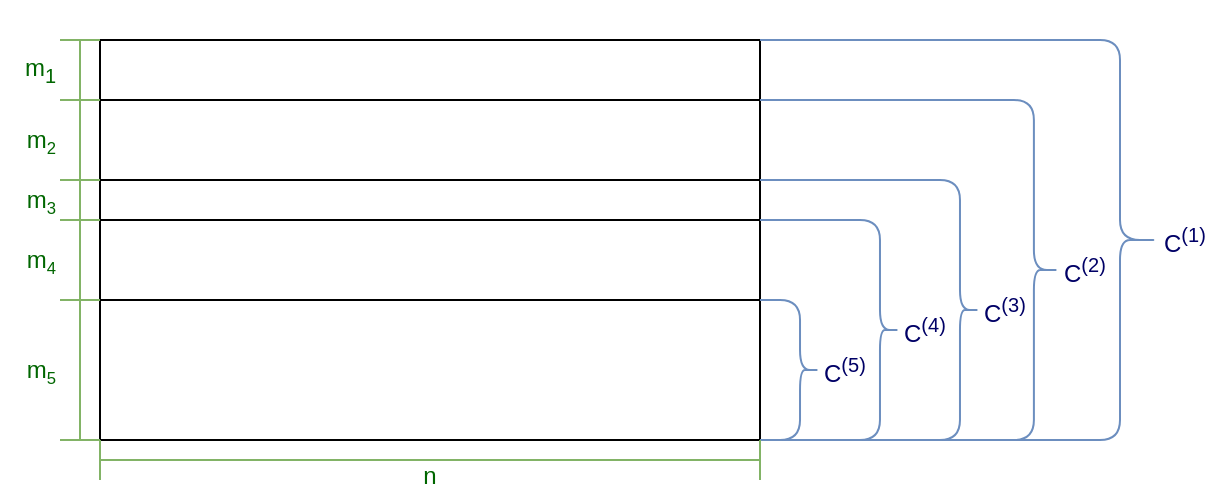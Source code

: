 <?xml version="1.0" encoding="UTF-8"?>
<mxfile version="20.4.0" type="device"><diagram id="w1aV5aGeJXDh_f2LGJvA" name="Page-1"><mxGraphModel dx="865" dy="434" grid="1" gridSize="10" guides="1" tooltips="1" connect="1" arrows="1" fold="1" page="1" pageScale="1" pageWidth="850" pageHeight="1100" math="0" shadow="0"><root><mxCell id="0"/><mxCell id="1" parent="0"/><mxCell id="C0NpeZSGIne3diMkxUeR-5" value="" style="rounded=0;whiteSpace=wrap;html=1;fillColor=none;strokeColor=none;" vertex="1" parent="1"><mxGeometry x="140" y="100" width="610" height="250" as="geometry"/></mxCell><mxCell id="C0NpeZSGIne3diMkxUeR-3" value="" style="rounded=0;whiteSpace=wrap;html=1;" vertex="1" parent="1"><mxGeometry x="190" y="150" width="330" height="40" as="geometry"/></mxCell><mxCell id="C0NpeZSGIne3diMkxUeR-6" value="" style="rounded=0;whiteSpace=wrap;html=1;" vertex="1" parent="1"><mxGeometry x="190" y="190" width="330" height="20" as="geometry"/></mxCell><mxCell id="C0NpeZSGIne3diMkxUeR-7" value="" style="rounded=0;whiteSpace=wrap;html=1;" vertex="1" parent="1"><mxGeometry x="190" y="210" width="330" height="40" as="geometry"/></mxCell><mxCell id="C0NpeZSGIne3diMkxUeR-8" value="" style="rounded=0;whiteSpace=wrap;html=1;" vertex="1" parent="1"><mxGeometry x="190" y="250" width="330" height="70" as="geometry"/></mxCell><mxCell id="C0NpeZSGIne3diMkxUeR-10" value="" style="rounded=0;whiteSpace=wrap;html=1;" vertex="1" parent="1"><mxGeometry x="190" y="120" width="330" height="30" as="geometry"/></mxCell><mxCell id="C0NpeZSGIne3diMkxUeR-11" value="C&lt;sup&gt;(1)&lt;/sup&gt;" style="shape=curlyBracket;whiteSpace=wrap;html=1;rounded=1;flipH=1;size=0.1;labelPosition=right;verticalLabelPosition=middle;align=left;verticalAlign=middle;fillColor=#dae8fc;gradientColor=#7ea6e0;strokeColor=#6c8ebf;fontColor=#000066;" vertex="1" parent="1"><mxGeometry x="520" y="120" width="200" height="200" as="geometry"/></mxCell><mxCell id="C0NpeZSGIne3diMkxUeR-12" value="C&lt;sup&gt;(2)&lt;/sup&gt;" style="shape=curlyBracket;whiteSpace=wrap;html=1;rounded=1;flipH=1;size=0.087;labelPosition=right;verticalLabelPosition=middle;align=left;verticalAlign=middle;fillColor=#dae8fc;gradientColor=#7ea6e0;strokeColor=#6c8ebf;fontColor=#000066;" vertex="1" parent="1"><mxGeometry x="520" y="150" width="150" height="170" as="geometry"/></mxCell><mxCell id="C0NpeZSGIne3diMkxUeR-13" value="C&lt;sup&gt;(3)&lt;/sup&gt;" style="shape=curlyBracket;whiteSpace=wrap;html=1;rounded=1;flipH=1;size=0.091;labelPosition=right;verticalLabelPosition=middle;align=left;verticalAlign=middle;fillColor=#dae8fc;gradientColor=#7ea6e0;strokeColor=#6c8ebf;fontColor=#000066;" vertex="1" parent="1"><mxGeometry x="520" y="190" width="110" height="130" as="geometry"/></mxCell><mxCell id="C0NpeZSGIne3diMkxUeR-14" value="C&lt;sup&gt;(4)&lt;/sup&gt;" style="shape=curlyBracket;whiteSpace=wrap;html=1;rounded=1;flipH=1;size=0.143;labelPosition=right;verticalLabelPosition=middle;align=left;verticalAlign=middle;fillColor=#dae8fc;gradientColor=#7ea6e0;strokeColor=#6c8ebf;fontColor=#000066;" vertex="1" parent="1"><mxGeometry x="520" y="210" width="70" height="110" as="geometry"/></mxCell><mxCell id="C0NpeZSGIne3diMkxUeR-15" value="C&lt;sup&gt;(5)&lt;/sup&gt;" style="shape=curlyBracket;whiteSpace=wrap;html=1;rounded=1;flipH=1;size=0.333;align=left;labelPosition=right;verticalLabelPosition=middle;verticalAlign=middle;fillColor=#dae8fc;gradientColor=#7ea6e0;strokeColor=#6c8ebf;fontColor=#000066;" vertex="1" parent="1"><mxGeometry x="520" y="250" width="30" height="70" as="geometry"/></mxCell><mxCell id="C0NpeZSGIne3diMkxUeR-18" value="&lt;br&gt;n" style="shape=crossbar;whiteSpace=wrap;html=1;rounded=1;labelPosition=center;verticalLabelPosition=middle;align=center;verticalAlign=middle;fillColor=#d5e8d4;gradientColor=#97d077;strokeColor=#82b366;fontColor=#006600;" vertex="1" parent="1"><mxGeometry x="190" y="320" width="330" height="20" as="geometry"/></mxCell><mxCell id="C0NpeZSGIne3diMkxUeR-19" value="m&lt;sub&gt;1&lt;/sub&gt;" style="shape=crossbar;whiteSpace=wrap;html=1;rounded=1;direction=south;labelPosition=left;verticalLabelPosition=middle;align=right;verticalAlign=middle;fillColor=#d5e8d4;gradientColor=#97d077;strokeColor=#82b366;fontColor=#006600;" vertex="1" parent="1"><mxGeometry x="170" y="120" width="20" height="30" as="geometry"/></mxCell><mxCell id="C0NpeZSGIne3diMkxUeR-24" value="m&lt;span style=&quot;font-size: 10px;&quot;&gt;&lt;sub&gt;2&lt;/sub&gt;&lt;br&gt;&lt;/span&gt;" style="shape=crossbar;whiteSpace=wrap;html=1;rounded=1;direction=south;labelPosition=left;verticalLabelPosition=middle;align=right;verticalAlign=middle;fillColor=#d5e8d4;gradientColor=#97d077;strokeColor=#82b366;fontColor=#006600;" vertex="1" parent="1"><mxGeometry x="170" y="150" width="20" height="40" as="geometry"/></mxCell><mxCell id="C0NpeZSGIne3diMkxUeR-25" value="m&lt;span style=&quot;font-size: 10px;&quot;&gt;&lt;sub&gt;3&lt;/sub&gt;&lt;/span&gt;" style="shape=crossbar;whiteSpace=wrap;html=1;rounded=1;direction=south;labelPosition=left;verticalLabelPosition=middle;align=right;verticalAlign=middle;fillColor=#d5e8d4;gradientColor=#97d077;strokeColor=#82b366;fontColor=#006600;" vertex="1" parent="1"><mxGeometry x="170" y="190" width="20" height="20" as="geometry"/></mxCell><mxCell id="C0NpeZSGIne3diMkxUeR-27" value="m&lt;span style=&quot;font-size: 10px;&quot;&gt;&lt;sub&gt;4&lt;/sub&gt;&lt;/span&gt;" style="shape=crossbar;whiteSpace=wrap;html=1;rounded=1;direction=south;labelPosition=left;verticalLabelPosition=middle;align=right;verticalAlign=middle;fillColor=#d5e8d4;gradientColor=#97d077;strokeColor=#82b366;fontColor=#006600;" vertex="1" parent="1"><mxGeometry x="170" y="210" width="20" height="40" as="geometry"/></mxCell><mxCell id="C0NpeZSGIne3diMkxUeR-28" value="m&lt;span style=&quot;font-size: 10px;&quot;&gt;&lt;sub&gt;5&lt;/sub&gt;&lt;/span&gt;" style="shape=crossbar;whiteSpace=wrap;html=1;rounded=1;direction=south;labelPosition=left;verticalLabelPosition=middle;align=right;verticalAlign=middle;fillColor=#d5e8d4;gradientColor=#97d077;strokeColor=#82b366;fontColor=#006600;" vertex="1" parent="1"><mxGeometry x="170" y="250" width="20" height="70" as="geometry"/></mxCell></root></mxGraphModel></diagram></mxfile>